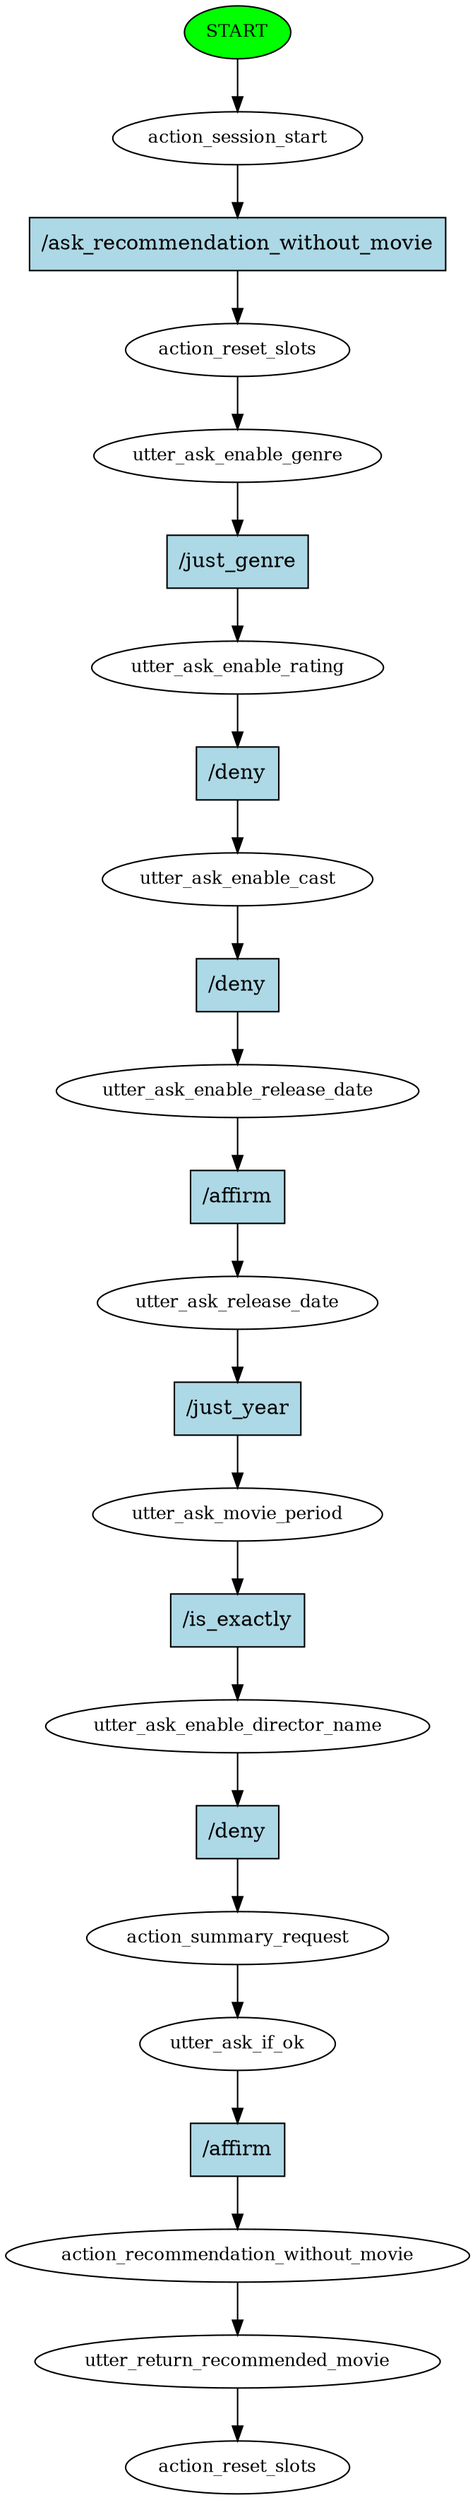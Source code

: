 digraph  {
0 [class="start active", fillcolor=green, fontsize=12, label=START, style=filled];
1 [class=active, fontsize=12, label=action_session_start];
2 [class=active, fontsize=12, label=action_reset_slots];
3 [class=active, fontsize=12, label=utter_ask_enable_genre];
4 [class=active, fontsize=12, label=utter_ask_enable_rating];
5 [class=active, fontsize=12, label=utter_ask_enable_cast];
6 [class=active, fontsize=12, label=utter_ask_enable_release_date];
7 [class=active, fontsize=12, label=utter_ask_release_date];
8 [class=active, fontsize=12, label=utter_ask_movie_period];
9 [class=active, fontsize=12, label=utter_ask_enable_director_name];
10 [class=active, fontsize=12, label=action_summary_request];
11 [class=active, fontsize=12, label=utter_ask_if_ok];
12 [class=active, fontsize=12, label=action_recommendation_without_movie];
13 [class=active, fontsize=12, label=utter_return_recommended_movie];
14 [class="dashed active", fontsize=12, label=action_reset_slots];
15 [class="intent active", fillcolor=lightblue, label="/ask_recommendation_without_movie", shape=rect, style=filled];
16 [class="intent active", fillcolor=lightblue, label="/just_genre", shape=rect, style=filled];
17 [class="intent active", fillcolor=lightblue, label="/deny", shape=rect, style=filled];
18 [class="intent active", fillcolor=lightblue, label="/deny", shape=rect, style=filled];
19 [class="intent active", fillcolor=lightblue, label="/affirm", shape=rect, style=filled];
20 [class="intent active", fillcolor=lightblue, label="/just_year", shape=rect, style=filled];
21 [class="intent active", fillcolor=lightblue, label="/is_exactly", shape=rect, style=filled];
22 [class="intent active", fillcolor=lightblue, label="/deny", shape=rect, style=filled];
23 [class="intent active", fillcolor=lightblue, label="/affirm", shape=rect, style=filled];
0 -> 1  [class=active, key=NONE, label=""];
1 -> 15  [class=active, key=0];
2 -> 3  [class=active, key=NONE, label=""];
3 -> 16  [class=active, key=0];
4 -> 17  [class=active, key=0];
5 -> 18  [class=active, key=0];
6 -> 19  [class=active, key=0];
7 -> 20  [class=active, key=0];
8 -> 21  [class=active, key=0];
9 -> 22  [class=active, key=0];
10 -> 11  [class=active, key=NONE, label=""];
11 -> 23  [class=active, key=0];
12 -> 13  [class=active, key=NONE, label=""];
13 -> 14  [class=active, key=NONE, label=""];
15 -> 2  [class=active, key=0];
16 -> 4  [class=active, key=0];
17 -> 5  [class=active, key=0];
18 -> 6  [class=active, key=0];
19 -> 7  [class=active, key=0];
20 -> 8  [class=active, key=0];
21 -> 9  [class=active, key=0];
22 -> 10  [class=active, key=0];
23 -> 12  [class=active, key=0];
}
